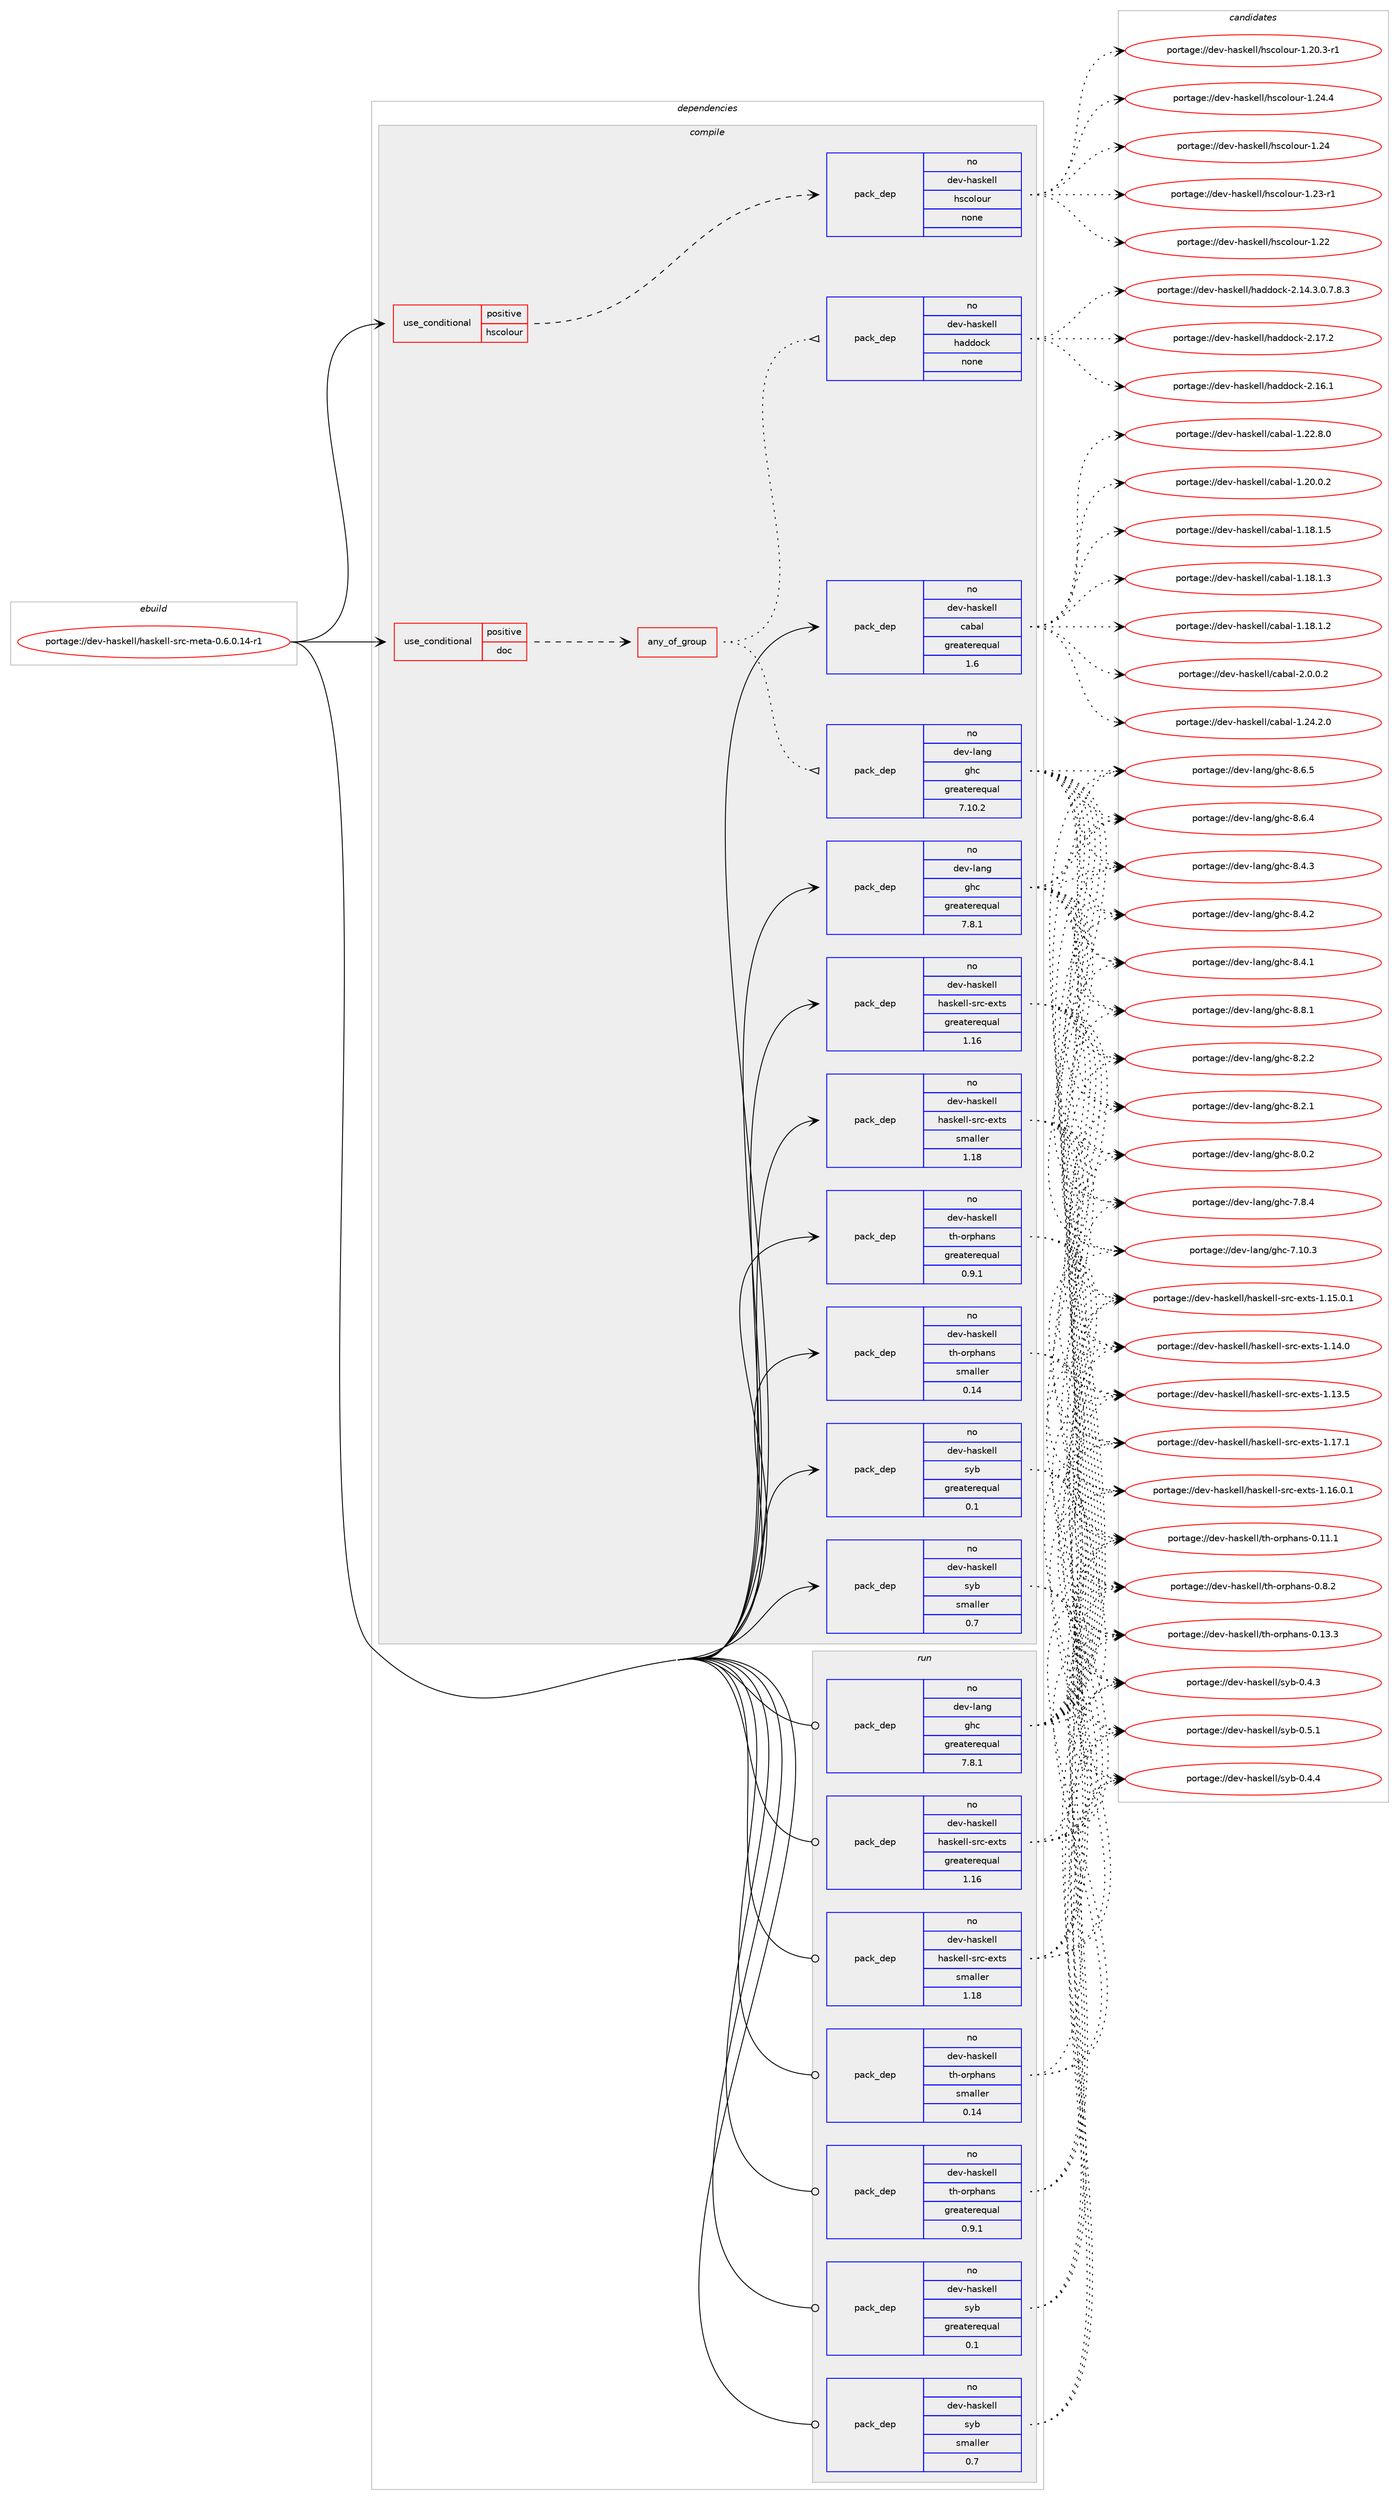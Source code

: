 digraph prolog {

# *************
# Graph options
# *************

newrank=true;
concentrate=true;
compound=true;
graph [rankdir=LR,fontname=Helvetica,fontsize=10,ranksep=1.5];#, ranksep=2.5, nodesep=0.2];
edge  [arrowhead=vee];
node  [fontname=Helvetica,fontsize=10];

# **********
# The ebuild
# **********

subgraph cluster_leftcol {
color=gray;
label=<<i>ebuild</i>>;
id [label="portage://dev-haskell/haskell-src-meta-0.6.0.14-r1", color=red, width=4, href="../dev-haskell/haskell-src-meta-0.6.0.14-r1.svg"];
}

# ****************
# The dependencies
# ****************

subgraph cluster_midcol {
color=gray;
label=<<i>dependencies</i>>;
subgraph cluster_compile {
fillcolor="#eeeeee";
style=filled;
label=<<i>compile</i>>;
subgraph cond133616 {
dependency559563 [label=<<TABLE BORDER="0" CELLBORDER="1" CELLSPACING="0" CELLPADDING="4"><TR><TD ROWSPAN="3" CELLPADDING="10">use_conditional</TD></TR><TR><TD>positive</TD></TR><TR><TD>doc</TD></TR></TABLE>>, shape=none, color=red];
subgraph any6332 {
dependency559564 [label=<<TABLE BORDER="0" CELLBORDER="1" CELLSPACING="0" CELLPADDING="4"><TR><TD CELLPADDING="10">any_of_group</TD></TR></TABLE>>, shape=none, color=red];subgraph pack419378 {
dependency559565 [label=<<TABLE BORDER="0" CELLBORDER="1" CELLSPACING="0" CELLPADDING="4" WIDTH="220"><TR><TD ROWSPAN="6" CELLPADDING="30">pack_dep</TD></TR><TR><TD WIDTH="110">no</TD></TR><TR><TD>dev-haskell</TD></TR><TR><TD>haddock</TD></TR><TR><TD>none</TD></TR><TR><TD></TD></TR></TABLE>>, shape=none, color=blue];
}
dependency559564:e -> dependency559565:w [weight=20,style="dotted",arrowhead="oinv"];
subgraph pack419379 {
dependency559566 [label=<<TABLE BORDER="0" CELLBORDER="1" CELLSPACING="0" CELLPADDING="4" WIDTH="220"><TR><TD ROWSPAN="6" CELLPADDING="30">pack_dep</TD></TR><TR><TD WIDTH="110">no</TD></TR><TR><TD>dev-lang</TD></TR><TR><TD>ghc</TD></TR><TR><TD>greaterequal</TD></TR><TR><TD>7.10.2</TD></TR></TABLE>>, shape=none, color=blue];
}
dependency559564:e -> dependency559566:w [weight=20,style="dotted",arrowhead="oinv"];
}
dependency559563:e -> dependency559564:w [weight=20,style="dashed",arrowhead="vee"];
}
id:e -> dependency559563:w [weight=20,style="solid",arrowhead="vee"];
subgraph cond133617 {
dependency559567 [label=<<TABLE BORDER="0" CELLBORDER="1" CELLSPACING="0" CELLPADDING="4"><TR><TD ROWSPAN="3" CELLPADDING="10">use_conditional</TD></TR><TR><TD>positive</TD></TR><TR><TD>hscolour</TD></TR></TABLE>>, shape=none, color=red];
subgraph pack419380 {
dependency559568 [label=<<TABLE BORDER="0" CELLBORDER="1" CELLSPACING="0" CELLPADDING="4" WIDTH="220"><TR><TD ROWSPAN="6" CELLPADDING="30">pack_dep</TD></TR><TR><TD WIDTH="110">no</TD></TR><TR><TD>dev-haskell</TD></TR><TR><TD>hscolour</TD></TR><TR><TD>none</TD></TR><TR><TD></TD></TR></TABLE>>, shape=none, color=blue];
}
dependency559567:e -> dependency559568:w [weight=20,style="dashed",arrowhead="vee"];
}
id:e -> dependency559567:w [weight=20,style="solid",arrowhead="vee"];
subgraph pack419381 {
dependency559569 [label=<<TABLE BORDER="0" CELLBORDER="1" CELLSPACING="0" CELLPADDING="4" WIDTH="220"><TR><TD ROWSPAN="6" CELLPADDING="30">pack_dep</TD></TR><TR><TD WIDTH="110">no</TD></TR><TR><TD>dev-haskell</TD></TR><TR><TD>cabal</TD></TR><TR><TD>greaterequal</TD></TR><TR><TD>1.6</TD></TR></TABLE>>, shape=none, color=blue];
}
id:e -> dependency559569:w [weight=20,style="solid",arrowhead="vee"];
subgraph pack419382 {
dependency559570 [label=<<TABLE BORDER="0" CELLBORDER="1" CELLSPACING="0" CELLPADDING="4" WIDTH="220"><TR><TD ROWSPAN="6" CELLPADDING="30">pack_dep</TD></TR><TR><TD WIDTH="110">no</TD></TR><TR><TD>dev-haskell</TD></TR><TR><TD>haskell-src-exts</TD></TR><TR><TD>greaterequal</TD></TR><TR><TD>1.16</TD></TR></TABLE>>, shape=none, color=blue];
}
id:e -> dependency559570:w [weight=20,style="solid",arrowhead="vee"];
subgraph pack419383 {
dependency559571 [label=<<TABLE BORDER="0" CELLBORDER="1" CELLSPACING="0" CELLPADDING="4" WIDTH="220"><TR><TD ROWSPAN="6" CELLPADDING="30">pack_dep</TD></TR><TR><TD WIDTH="110">no</TD></TR><TR><TD>dev-haskell</TD></TR><TR><TD>haskell-src-exts</TD></TR><TR><TD>smaller</TD></TR><TR><TD>1.18</TD></TR></TABLE>>, shape=none, color=blue];
}
id:e -> dependency559571:w [weight=20,style="solid",arrowhead="vee"];
subgraph pack419384 {
dependency559572 [label=<<TABLE BORDER="0" CELLBORDER="1" CELLSPACING="0" CELLPADDING="4" WIDTH="220"><TR><TD ROWSPAN="6" CELLPADDING="30">pack_dep</TD></TR><TR><TD WIDTH="110">no</TD></TR><TR><TD>dev-haskell</TD></TR><TR><TD>syb</TD></TR><TR><TD>greaterequal</TD></TR><TR><TD>0.1</TD></TR></TABLE>>, shape=none, color=blue];
}
id:e -> dependency559572:w [weight=20,style="solid",arrowhead="vee"];
subgraph pack419385 {
dependency559573 [label=<<TABLE BORDER="0" CELLBORDER="1" CELLSPACING="0" CELLPADDING="4" WIDTH="220"><TR><TD ROWSPAN="6" CELLPADDING="30">pack_dep</TD></TR><TR><TD WIDTH="110">no</TD></TR><TR><TD>dev-haskell</TD></TR><TR><TD>syb</TD></TR><TR><TD>smaller</TD></TR><TR><TD>0.7</TD></TR></TABLE>>, shape=none, color=blue];
}
id:e -> dependency559573:w [weight=20,style="solid",arrowhead="vee"];
subgraph pack419386 {
dependency559574 [label=<<TABLE BORDER="0" CELLBORDER="1" CELLSPACING="0" CELLPADDING="4" WIDTH="220"><TR><TD ROWSPAN="6" CELLPADDING="30">pack_dep</TD></TR><TR><TD WIDTH="110">no</TD></TR><TR><TD>dev-haskell</TD></TR><TR><TD>th-orphans</TD></TR><TR><TD>greaterequal</TD></TR><TR><TD>0.9.1</TD></TR></TABLE>>, shape=none, color=blue];
}
id:e -> dependency559574:w [weight=20,style="solid",arrowhead="vee"];
subgraph pack419387 {
dependency559575 [label=<<TABLE BORDER="0" CELLBORDER="1" CELLSPACING="0" CELLPADDING="4" WIDTH="220"><TR><TD ROWSPAN="6" CELLPADDING="30">pack_dep</TD></TR><TR><TD WIDTH="110">no</TD></TR><TR><TD>dev-haskell</TD></TR><TR><TD>th-orphans</TD></TR><TR><TD>smaller</TD></TR><TR><TD>0.14</TD></TR></TABLE>>, shape=none, color=blue];
}
id:e -> dependency559575:w [weight=20,style="solid",arrowhead="vee"];
subgraph pack419388 {
dependency559576 [label=<<TABLE BORDER="0" CELLBORDER="1" CELLSPACING="0" CELLPADDING="4" WIDTH="220"><TR><TD ROWSPAN="6" CELLPADDING="30">pack_dep</TD></TR><TR><TD WIDTH="110">no</TD></TR><TR><TD>dev-lang</TD></TR><TR><TD>ghc</TD></TR><TR><TD>greaterequal</TD></TR><TR><TD>7.8.1</TD></TR></TABLE>>, shape=none, color=blue];
}
id:e -> dependency559576:w [weight=20,style="solid",arrowhead="vee"];
}
subgraph cluster_compileandrun {
fillcolor="#eeeeee";
style=filled;
label=<<i>compile and run</i>>;
}
subgraph cluster_run {
fillcolor="#eeeeee";
style=filled;
label=<<i>run</i>>;
subgraph pack419389 {
dependency559577 [label=<<TABLE BORDER="0" CELLBORDER="1" CELLSPACING="0" CELLPADDING="4" WIDTH="220"><TR><TD ROWSPAN="6" CELLPADDING="30">pack_dep</TD></TR><TR><TD WIDTH="110">no</TD></TR><TR><TD>dev-haskell</TD></TR><TR><TD>haskell-src-exts</TD></TR><TR><TD>greaterequal</TD></TR><TR><TD>1.16</TD></TR></TABLE>>, shape=none, color=blue];
}
id:e -> dependency559577:w [weight=20,style="solid",arrowhead="odot"];
subgraph pack419390 {
dependency559578 [label=<<TABLE BORDER="0" CELLBORDER="1" CELLSPACING="0" CELLPADDING="4" WIDTH="220"><TR><TD ROWSPAN="6" CELLPADDING="30">pack_dep</TD></TR><TR><TD WIDTH="110">no</TD></TR><TR><TD>dev-haskell</TD></TR><TR><TD>haskell-src-exts</TD></TR><TR><TD>smaller</TD></TR><TR><TD>1.18</TD></TR></TABLE>>, shape=none, color=blue];
}
id:e -> dependency559578:w [weight=20,style="solid",arrowhead="odot"];
subgraph pack419391 {
dependency559579 [label=<<TABLE BORDER="0" CELLBORDER="1" CELLSPACING="0" CELLPADDING="4" WIDTH="220"><TR><TD ROWSPAN="6" CELLPADDING="30">pack_dep</TD></TR><TR><TD WIDTH="110">no</TD></TR><TR><TD>dev-haskell</TD></TR><TR><TD>syb</TD></TR><TR><TD>greaterequal</TD></TR><TR><TD>0.1</TD></TR></TABLE>>, shape=none, color=blue];
}
id:e -> dependency559579:w [weight=20,style="solid",arrowhead="odot"];
subgraph pack419392 {
dependency559580 [label=<<TABLE BORDER="0" CELLBORDER="1" CELLSPACING="0" CELLPADDING="4" WIDTH="220"><TR><TD ROWSPAN="6" CELLPADDING="30">pack_dep</TD></TR><TR><TD WIDTH="110">no</TD></TR><TR><TD>dev-haskell</TD></TR><TR><TD>syb</TD></TR><TR><TD>smaller</TD></TR><TR><TD>0.7</TD></TR></TABLE>>, shape=none, color=blue];
}
id:e -> dependency559580:w [weight=20,style="solid",arrowhead="odot"];
subgraph pack419393 {
dependency559581 [label=<<TABLE BORDER="0" CELLBORDER="1" CELLSPACING="0" CELLPADDING="4" WIDTH="220"><TR><TD ROWSPAN="6" CELLPADDING="30">pack_dep</TD></TR><TR><TD WIDTH="110">no</TD></TR><TR><TD>dev-haskell</TD></TR><TR><TD>th-orphans</TD></TR><TR><TD>greaterequal</TD></TR><TR><TD>0.9.1</TD></TR></TABLE>>, shape=none, color=blue];
}
id:e -> dependency559581:w [weight=20,style="solid",arrowhead="odot"];
subgraph pack419394 {
dependency559582 [label=<<TABLE BORDER="0" CELLBORDER="1" CELLSPACING="0" CELLPADDING="4" WIDTH="220"><TR><TD ROWSPAN="6" CELLPADDING="30">pack_dep</TD></TR><TR><TD WIDTH="110">no</TD></TR><TR><TD>dev-haskell</TD></TR><TR><TD>th-orphans</TD></TR><TR><TD>smaller</TD></TR><TR><TD>0.14</TD></TR></TABLE>>, shape=none, color=blue];
}
id:e -> dependency559582:w [weight=20,style="solid",arrowhead="odot"];
subgraph pack419395 {
dependency559583 [label=<<TABLE BORDER="0" CELLBORDER="1" CELLSPACING="0" CELLPADDING="4" WIDTH="220"><TR><TD ROWSPAN="6" CELLPADDING="30">pack_dep</TD></TR><TR><TD WIDTH="110">no</TD></TR><TR><TD>dev-lang</TD></TR><TR><TD>ghc</TD></TR><TR><TD>greaterequal</TD></TR><TR><TD>7.8.1</TD></TR></TABLE>>, shape=none, color=blue];
}
id:e -> dependency559583:w [weight=20,style="solid",arrowhead="odot"];
}
}

# **************
# The candidates
# **************

subgraph cluster_choices {
rank=same;
color=gray;
label=<<i>candidates</i>>;

subgraph choice419378 {
color=black;
nodesep=1;
choice100101118451049711510710110810847104971001001119910745504649554650 [label="portage://dev-haskell/haddock-2.17.2", color=red, width=4,href="../dev-haskell/haddock-2.17.2.svg"];
choice100101118451049711510710110810847104971001001119910745504649544649 [label="portage://dev-haskell/haddock-2.16.1", color=red, width=4,href="../dev-haskell/haddock-2.16.1.svg"];
choice1001011184510497115107101108108471049710010011199107455046495246514648465546564651 [label="portage://dev-haskell/haddock-2.14.3.0.7.8.3", color=red, width=4,href="../dev-haskell/haddock-2.14.3.0.7.8.3.svg"];
dependency559565:e -> choice100101118451049711510710110810847104971001001119910745504649554650:w [style=dotted,weight="100"];
dependency559565:e -> choice100101118451049711510710110810847104971001001119910745504649544649:w [style=dotted,weight="100"];
dependency559565:e -> choice1001011184510497115107101108108471049710010011199107455046495246514648465546564651:w [style=dotted,weight="100"];
}
subgraph choice419379 {
color=black;
nodesep=1;
choice10010111845108971101034710310499455646564649 [label="portage://dev-lang/ghc-8.8.1", color=red, width=4,href="../dev-lang/ghc-8.8.1.svg"];
choice10010111845108971101034710310499455646544653 [label="portage://dev-lang/ghc-8.6.5", color=red, width=4,href="../dev-lang/ghc-8.6.5.svg"];
choice10010111845108971101034710310499455646544652 [label="portage://dev-lang/ghc-8.6.4", color=red, width=4,href="../dev-lang/ghc-8.6.4.svg"];
choice10010111845108971101034710310499455646524651 [label="portage://dev-lang/ghc-8.4.3", color=red, width=4,href="../dev-lang/ghc-8.4.3.svg"];
choice10010111845108971101034710310499455646524650 [label="portage://dev-lang/ghc-8.4.2", color=red, width=4,href="../dev-lang/ghc-8.4.2.svg"];
choice10010111845108971101034710310499455646524649 [label="portage://dev-lang/ghc-8.4.1", color=red, width=4,href="../dev-lang/ghc-8.4.1.svg"];
choice10010111845108971101034710310499455646504650 [label="portage://dev-lang/ghc-8.2.2", color=red, width=4,href="../dev-lang/ghc-8.2.2.svg"];
choice10010111845108971101034710310499455646504649 [label="portage://dev-lang/ghc-8.2.1", color=red, width=4,href="../dev-lang/ghc-8.2.1.svg"];
choice10010111845108971101034710310499455646484650 [label="portage://dev-lang/ghc-8.0.2", color=red, width=4,href="../dev-lang/ghc-8.0.2.svg"];
choice10010111845108971101034710310499455546564652 [label="portage://dev-lang/ghc-7.8.4", color=red, width=4,href="../dev-lang/ghc-7.8.4.svg"];
choice1001011184510897110103471031049945554649484651 [label="portage://dev-lang/ghc-7.10.3", color=red, width=4,href="../dev-lang/ghc-7.10.3.svg"];
dependency559566:e -> choice10010111845108971101034710310499455646564649:w [style=dotted,weight="100"];
dependency559566:e -> choice10010111845108971101034710310499455646544653:w [style=dotted,weight="100"];
dependency559566:e -> choice10010111845108971101034710310499455646544652:w [style=dotted,weight="100"];
dependency559566:e -> choice10010111845108971101034710310499455646524651:w [style=dotted,weight="100"];
dependency559566:e -> choice10010111845108971101034710310499455646524650:w [style=dotted,weight="100"];
dependency559566:e -> choice10010111845108971101034710310499455646524649:w [style=dotted,weight="100"];
dependency559566:e -> choice10010111845108971101034710310499455646504650:w [style=dotted,weight="100"];
dependency559566:e -> choice10010111845108971101034710310499455646504649:w [style=dotted,weight="100"];
dependency559566:e -> choice10010111845108971101034710310499455646484650:w [style=dotted,weight="100"];
dependency559566:e -> choice10010111845108971101034710310499455546564652:w [style=dotted,weight="100"];
dependency559566:e -> choice1001011184510897110103471031049945554649484651:w [style=dotted,weight="100"];
}
subgraph choice419380 {
color=black;
nodesep=1;
choice1001011184510497115107101108108471041159911110811111711445494650524652 [label="portage://dev-haskell/hscolour-1.24.4", color=red, width=4,href="../dev-haskell/hscolour-1.24.4.svg"];
choice100101118451049711510710110810847104115991111081111171144549465052 [label="portage://dev-haskell/hscolour-1.24", color=red, width=4,href="../dev-haskell/hscolour-1.24.svg"];
choice1001011184510497115107101108108471041159911110811111711445494650514511449 [label="portage://dev-haskell/hscolour-1.23-r1", color=red, width=4,href="../dev-haskell/hscolour-1.23-r1.svg"];
choice100101118451049711510710110810847104115991111081111171144549465050 [label="portage://dev-haskell/hscolour-1.22", color=red, width=4,href="../dev-haskell/hscolour-1.22.svg"];
choice10010111845104971151071011081084710411599111108111117114454946504846514511449 [label="portage://dev-haskell/hscolour-1.20.3-r1", color=red, width=4,href="../dev-haskell/hscolour-1.20.3-r1.svg"];
dependency559568:e -> choice1001011184510497115107101108108471041159911110811111711445494650524652:w [style=dotted,weight="100"];
dependency559568:e -> choice100101118451049711510710110810847104115991111081111171144549465052:w [style=dotted,weight="100"];
dependency559568:e -> choice1001011184510497115107101108108471041159911110811111711445494650514511449:w [style=dotted,weight="100"];
dependency559568:e -> choice100101118451049711510710110810847104115991111081111171144549465050:w [style=dotted,weight="100"];
dependency559568:e -> choice10010111845104971151071011081084710411599111108111117114454946504846514511449:w [style=dotted,weight="100"];
}
subgraph choice419381 {
color=black;
nodesep=1;
choice100101118451049711510710110810847999798971084550464846484650 [label="portage://dev-haskell/cabal-2.0.0.2", color=red, width=4,href="../dev-haskell/cabal-2.0.0.2.svg"];
choice10010111845104971151071011081084799979897108454946505246504648 [label="portage://dev-haskell/cabal-1.24.2.0", color=red, width=4,href="../dev-haskell/cabal-1.24.2.0.svg"];
choice10010111845104971151071011081084799979897108454946505046564648 [label="portage://dev-haskell/cabal-1.22.8.0", color=red, width=4,href="../dev-haskell/cabal-1.22.8.0.svg"];
choice10010111845104971151071011081084799979897108454946504846484650 [label="portage://dev-haskell/cabal-1.20.0.2", color=red, width=4,href="../dev-haskell/cabal-1.20.0.2.svg"];
choice10010111845104971151071011081084799979897108454946495646494653 [label="portage://dev-haskell/cabal-1.18.1.5", color=red, width=4,href="../dev-haskell/cabal-1.18.1.5.svg"];
choice10010111845104971151071011081084799979897108454946495646494651 [label="portage://dev-haskell/cabal-1.18.1.3", color=red, width=4,href="../dev-haskell/cabal-1.18.1.3.svg"];
choice10010111845104971151071011081084799979897108454946495646494650 [label="portage://dev-haskell/cabal-1.18.1.2", color=red, width=4,href="../dev-haskell/cabal-1.18.1.2.svg"];
dependency559569:e -> choice100101118451049711510710110810847999798971084550464846484650:w [style=dotted,weight="100"];
dependency559569:e -> choice10010111845104971151071011081084799979897108454946505246504648:w [style=dotted,weight="100"];
dependency559569:e -> choice10010111845104971151071011081084799979897108454946505046564648:w [style=dotted,weight="100"];
dependency559569:e -> choice10010111845104971151071011081084799979897108454946504846484650:w [style=dotted,weight="100"];
dependency559569:e -> choice10010111845104971151071011081084799979897108454946495646494653:w [style=dotted,weight="100"];
dependency559569:e -> choice10010111845104971151071011081084799979897108454946495646494651:w [style=dotted,weight="100"];
dependency559569:e -> choice10010111845104971151071011081084799979897108454946495646494650:w [style=dotted,weight="100"];
}
subgraph choice419382 {
color=black;
nodesep=1;
choice1001011184510497115107101108108471049711510710110810845115114994510112011611545494649554649 [label="portage://dev-haskell/haskell-src-exts-1.17.1", color=red, width=4,href="../dev-haskell/haskell-src-exts-1.17.1.svg"];
choice10010111845104971151071011081084710497115107101108108451151149945101120116115454946495446484649 [label="portage://dev-haskell/haskell-src-exts-1.16.0.1", color=red, width=4,href="../dev-haskell/haskell-src-exts-1.16.0.1.svg"];
choice10010111845104971151071011081084710497115107101108108451151149945101120116115454946495346484649 [label="portage://dev-haskell/haskell-src-exts-1.15.0.1", color=red, width=4,href="../dev-haskell/haskell-src-exts-1.15.0.1.svg"];
choice1001011184510497115107101108108471049711510710110810845115114994510112011611545494649524648 [label="portage://dev-haskell/haskell-src-exts-1.14.0", color=red, width=4,href="../dev-haskell/haskell-src-exts-1.14.0.svg"];
choice1001011184510497115107101108108471049711510710110810845115114994510112011611545494649514653 [label="portage://dev-haskell/haskell-src-exts-1.13.5", color=red, width=4,href="../dev-haskell/haskell-src-exts-1.13.5.svg"];
dependency559570:e -> choice1001011184510497115107101108108471049711510710110810845115114994510112011611545494649554649:w [style=dotted,weight="100"];
dependency559570:e -> choice10010111845104971151071011081084710497115107101108108451151149945101120116115454946495446484649:w [style=dotted,weight="100"];
dependency559570:e -> choice10010111845104971151071011081084710497115107101108108451151149945101120116115454946495346484649:w [style=dotted,weight="100"];
dependency559570:e -> choice1001011184510497115107101108108471049711510710110810845115114994510112011611545494649524648:w [style=dotted,weight="100"];
dependency559570:e -> choice1001011184510497115107101108108471049711510710110810845115114994510112011611545494649514653:w [style=dotted,weight="100"];
}
subgraph choice419383 {
color=black;
nodesep=1;
choice1001011184510497115107101108108471049711510710110810845115114994510112011611545494649554649 [label="portage://dev-haskell/haskell-src-exts-1.17.1", color=red, width=4,href="../dev-haskell/haskell-src-exts-1.17.1.svg"];
choice10010111845104971151071011081084710497115107101108108451151149945101120116115454946495446484649 [label="portage://dev-haskell/haskell-src-exts-1.16.0.1", color=red, width=4,href="../dev-haskell/haskell-src-exts-1.16.0.1.svg"];
choice10010111845104971151071011081084710497115107101108108451151149945101120116115454946495346484649 [label="portage://dev-haskell/haskell-src-exts-1.15.0.1", color=red, width=4,href="../dev-haskell/haskell-src-exts-1.15.0.1.svg"];
choice1001011184510497115107101108108471049711510710110810845115114994510112011611545494649524648 [label="portage://dev-haskell/haskell-src-exts-1.14.0", color=red, width=4,href="../dev-haskell/haskell-src-exts-1.14.0.svg"];
choice1001011184510497115107101108108471049711510710110810845115114994510112011611545494649514653 [label="portage://dev-haskell/haskell-src-exts-1.13.5", color=red, width=4,href="../dev-haskell/haskell-src-exts-1.13.5.svg"];
dependency559571:e -> choice1001011184510497115107101108108471049711510710110810845115114994510112011611545494649554649:w [style=dotted,weight="100"];
dependency559571:e -> choice10010111845104971151071011081084710497115107101108108451151149945101120116115454946495446484649:w [style=dotted,weight="100"];
dependency559571:e -> choice10010111845104971151071011081084710497115107101108108451151149945101120116115454946495346484649:w [style=dotted,weight="100"];
dependency559571:e -> choice1001011184510497115107101108108471049711510710110810845115114994510112011611545494649524648:w [style=dotted,weight="100"];
dependency559571:e -> choice1001011184510497115107101108108471049711510710110810845115114994510112011611545494649514653:w [style=dotted,weight="100"];
}
subgraph choice419384 {
color=black;
nodesep=1;
choice10010111845104971151071011081084711512198454846534649 [label="portage://dev-haskell/syb-0.5.1", color=red, width=4,href="../dev-haskell/syb-0.5.1.svg"];
choice10010111845104971151071011081084711512198454846524652 [label="portage://dev-haskell/syb-0.4.4", color=red, width=4,href="../dev-haskell/syb-0.4.4.svg"];
choice10010111845104971151071011081084711512198454846524651 [label="portage://dev-haskell/syb-0.4.3", color=red, width=4,href="../dev-haskell/syb-0.4.3.svg"];
dependency559572:e -> choice10010111845104971151071011081084711512198454846534649:w [style=dotted,weight="100"];
dependency559572:e -> choice10010111845104971151071011081084711512198454846524652:w [style=dotted,weight="100"];
dependency559572:e -> choice10010111845104971151071011081084711512198454846524651:w [style=dotted,weight="100"];
}
subgraph choice419385 {
color=black;
nodesep=1;
choice10010111845104971151071011081084711512198454846534649 [label="portage://dev-haskell/syb-0.5.1", color=red, width=4,href="../dev-haskell/syb-0.5.1.svg"];
choice10010111845104971151071011081084711512198454846524652 [label="portage://dev-haskell/syb-0.4.4", color=red, width=4,href="../dev-haskell/syb-0.4.4.svg"];
choice10010111845104971151071011081084711512198454846524651 [label="portage://dev-haskell/syb-0.4.3", color=red, width=4,href="../dev-haskell/syb-0.4.3.svg"];
dependency559573:e -> choice10010111845104971151071011081084711512198454846534649:w [style=dotted,weight="100"];
dependency559573:e -> choice10010111845104971151071011081084711512198454846524652:w [style=dotted,weight="100"];
dependency559573:e -> choice10010111845104971151071011081084711512198454846524651:w [style=dotted,weight="100"];
}
subgraph choice419386 {
color=black;
nodesep=1;
choice1001011184510497115107101108108471161044511111411210497110115454846564650 [label="portage://dev-haskell/th-orphans-0.8.2", color=red, width=4,href="../dev-haskell/th-orphans-0.8.2.svg"];
choice100101118451049711510710110810847116104451111141121049711011545484649514651 [label="portage://dev-haskell/th-orphans-0.13.3", color=red, width=4,href="../dev-haskell/th-orphans-0.13.3.svg"];
choice100101118451049711510710110810847116104451111141121049711011545484649494649 [label="portage://dev-haskell/th-orphans-0.11.1", color=red, width=4,href="../dev-haskell/th-orphans-0.11.1.svg"];
dependency559574:e -> choice1001011184510497115107101108108471161044511111411210497110115454846564650:w [style=dotted,weight="100"];
dependency559574:e -> choice100101118451049711510710110810847116104451111141121049711011545484649514651:w [style=dotted,weight="100"];
dependency559574:e -> choice100101118451049711510710110810847116104451111141121049711011545484649494649:w [style=dotted,weight="100"];
}
subgraph choice419387 {
color=black;
nodesep=1;
choice1001011184510497115107101108108471161044511111411210497110115454846564650 [label="portage://dev-haskell/th-orphans-0.8.2", color=red, width=4,href="../dev-haskell/th-orphans-0.8.2.svg"];
choice100101118451049711510710110810847116104451111141121049711011545484649514651 [label="portage://dev-haskell/th-orphans-0.13.3", color=red, width=4,href="../dev-haskell/th-orphans-0.13.3.svg"];
choice100101118451049711510710110810847116104451111141121049711011545484649494649 [label="portage://dev-haskell/th-orphans-0.11.1", color=red, width=4,href="../dev-haskell/th-orphans-0.11.1.svg"];
dependency559575:e -> choice1001011184510497115107101108108471161044511111411210497110115454846564650:w [style=dotted,weight="100"];
dependency559575:e -> choice100101118451049711510710110810847116104451111141121049711011545484649514651:w [style=dotted,weight="100"];
dependency559575:e -> choice100101118451049711510710110810847116104451111141121049711011545484649494649:w [style=dotted,weight="100"];
}
subgraph choice419388 {
color=black;
nodesep=1;
choice10010111845108971101034710310499455646564649 [label="portage://dev-lang/ghc-8.8.1", color=red, width=4,href="../dev-lang/ghc-8.8.1.svg"];
choice10010111845108971101034710310499455646544653 [label="portage://dev-lang/ghc-8.6.5", color=red, width=4,href="../dev-lang/ghc-8.6.5.svg"];
choice10010111845108971101034710310499455646544652 [label="portage://dev-lang/ghc-8.6.4", color=red, width=4,href="../dev-lang/ghc-8.6.4.svg"];
choice10010111845108971101034710310499455646524651 [label="portage://dev-lang/ghc-8.4.3", color=red, width=4,href="../dev-lang/ghc-8.4.3.svg"];
choice10010111845108971101034710310499455646524650 [label="portage://dev-lang/ghc-8.4.2", color=red, width=4,href="../dev-lang/ghc-8.4.2.svg"];
choice10010111845108971101034710310499455646524649 [label="portage://dev-lang/ghc-8.4.1", color=red, width=4,href="../dev-lang/ghc-8.4.1.svg"];
choice10010111845108971101034710310499455646504650 [label="portage://dev-lang/ghc-8.2.2", color=red, width=4,href="../dev-lang/ghc-8.2.2.svg"];
choice10010111845108971101034710310499455646504649 [label="portage://dev-lang/ghc-8.2.1", color=red, width=4,href="../dev-lang/ghc-8.2.1.svg"];
choice10010111845108971101034710310499455646484650 [label="portage://dev-lang/ghc-8.0.2", color=red, width=4,href="../dev-lang/ghc-8.0.2.svg"];
choice10010111845108971101034710310499455546564652 [label="portage://dev-lang/ghc-7.8.4", color=red, width=4,href="../dev-lang/ghc-7.8.4.svg"];
choice1001011184510897110103471031049945554649484651 [label="portage://dev-lang/ghc-7.10.3", color=red, width=4,href="../dev-lang/ghc-7.10.3.svg"];
dependency559576:e -> choice10010111845108971101034710310499455646564649:w [style=dotted,weight="100"];
dependency559576:e -> choice10010111845108971101034710310499455646544653:w [style=dotted,weight="100"];
dependency559576:e -> choice10010111845108971101034710310499455646544652:w [style=dotted,weight="100"];
dependency559576:e -> choice10010111845108971101034710310499455646524651:w [style=dotted,weight="100"];
dependency559576:e -> choice10010111845108971101034710310499455646524650:w [style=dotted,weight="100"];
dependency559576:e -> choice10010111845108971101034710310499455646524649:w [style=dotted,weight="100"];
dependency559576:e -> choice10010111845108971101034710310499455646504650:w [style=dotted,weight="100"];
dependency559576:e -> choice10010111845108971101034710310499455646504649:w [style=dotted,weight="100"];
dependency559576:e -> choice10010111845108971101034710310499455646484650:w [style=dotted,weight="100"];
dependency559576:e -> choice10010111845108971101034710310499455546564652:w [style=dotted,weight="100"];
dependency559576:e -> choice1001011184510897110103471031049945554649484651:w [style=dotted,weight="100"];
}
subgraph choice419389 {
color=black;
nodesep=1;
choice1001011184510497115107101108108471049711510710110810845115114994510112011611545494649554649 [label="portage://dev-haskell/haskell-src-exts-1.17.1", color=red, width=4,href="../dev-haskell/haskell-src-exts-1.17.1.svg"];
choice10010111845104971151071011081084710497115107101108108451151149945101120116115454946495446484649 [label="portage://dev-haskell/haskell-src-exts-1.16.0.1", color=red, width=4,href="../dev-haskell/haskell-src-exts-1.16.0.1.svg"];
choice10010111845104971151071011081084710497115107101108108451151149945101120116115454946495346484649 [label="portage://dev-haskell/haskell-src-exts-1.15.0.1", color=red, width=4,href="../dev-haskell/haskell-src-exts-1.15.0.1.svg"];
choice1001011184510497115107101108108471049711510710110810845115114994510112011611545494649524648 [label="portage://dev-haskell/haskell-src-exts-1.14.0", color=red, width=4,href="../dev-haskell/haskell-src-exts-1.14.0.svg"];
choice1001011184510497115107101108108471049711510710110810845115114994510112011611545494649514653 [label="portage://dev-haskell/haskell-src-exts-1.13.5", color=red, width=4,href="../dev-haskell/haskell-src-exts-1.13.5.svg"];
dependency559577:e -> choice1001011184510497115107101108108471049711510710110810845115114994510112011611545494649554649:w [style=dotted,weight="100"];
dependency559577:e -> choice10010111845104971151071011081084710497115107101108108451151149945101120116115454946495446484649:w [style=dotted,weight="100"];
dependency559577:e -> choice10010111845104971151071011081084710497115107101108108451151149945101120116115454946495346484649:w [style=dotted,weight="100"];
dependency559577:e -> choice1001011184510497115107101108108471049711510710110810845115114994510112011611545494649524648:w [style=dotted,weight="100"];
dependency559577:e -> choice1001011184510497115107101108108471049711510710110810845115114994510112011611545494649514653:w [style=dotted,weight="100"];
}
subgraph choice419390 {
color=black;
nodesep=1;
choice1001011184510497115107101108108471049711510710110810845115114994510112011611545494649554649 [label="portage://dev-haskell/haskell-src-exts-1.17.1", color=red, width=4,href="../dev-haskell/haskell-src-exts-1.17.1.svg"];
choice10010111845104971151071011081084710497115107101108108451151149945101120116115454946495446484649 [label="portage://dev-haskell/haskell-src-exts-1.16.0.1", color=red, width=4,href="../dev-haskell/haskell-src-exts-1.16.0.1.svg"];
choice10010111845104971151071011081084710497115107101108108451151149945101120116115454946495346484649 [label="portage://dev-haskell/haskell-src-exts-1.15.0.1", color=red, width=4,href="../dev-haskell/haskell-src-exts-1.15.0.1.svg"];
choice1001011184510497115107101108108471049711510710110810845115114994510112011611545494649524648 [label="portage://dev-haskell/haskell-src-exts-1.14.0", color=red, width=4,href="../dev-haskell/haskell-src-exts-1.14.0.svg"];
choice1001011184510497115107101108108471049711510710110810845115114994510112011611545494649514653 [label="portage://dev-haskell/haskell-src-exts-1.13.5", color=red, width=4,href="../dev-haskell/haskell-src-exts-1.13.5.svg"];
dependency559578:e -> choice1001011184510497115107101108108471049711510710110810845115114994510112011611545494649554649:w [style=dotted,weight="100"];
dependency559578:e -> choice10010111845104971151071011081084710497115107101108108451151149945101120116115454946495446484649:w [style=dotted,weight="100"];
dependency559578:e -> choice10010111845104971151071011081084710497115107101108108451151149945101120116115454946495346484649:w [style=dotted,weight="100"];
dependency559578:e -> choice1001011184510497115107101108108471049711510710110810845115114994510112011611545494649524648:w [style=dotted,weight="100"];
dependency559578:e -> choice1001011184510497115107101108108471049711510710110810845115114994510112011611545494649514653:w [style=dotted,weight="100"];
}
subgraph choice419391 {
color=black;
nodesep=1;
choice10010111845104971151071011081084711512198454846534649 [label="portage://dev-haskell/syb-0.5.1", color=red, width=4,href="../dev-haskell/syb-0.5.1.svg"];
choice10010111845104971151071011081084711512198454846524652 [label="portage://dev-haskell/syb-0.4.4", color=red, width=4,href="../dev-haskell/syb-0.4.4.svg"];
choice10010111845104971151071011081084711512198454846524651 [label="portage://dev-haskell/syb-0.4.3", color=red, width=4,href="../dev-haskell/syb-0.4.3.svg"];
dependency559579:e -> choice10010111845104971151071011081084711512198454846534649:w [style=dotted,weight="100"];
dependency559579:e -> choice10010111845104971151071011081084711512198454846524652:w [style=dotted,weight="100"];
dependency559579:e -> choice10010111845104971151071011081084711512198454846524651:w [style=dotted,weight="100"];
}
subgraph choice419392 {
color=black;
nodesep=1;
choice10010111845104971151071011081084711512198454846534649 [label="portage://dev-haskell/syb-0.5.1", color=red, width=4,href="../dev-haskell/syb-0.5.1.svg"];
choice10010111845104971151071011081084711512198454846524652 [label="portage://dev-haskell/syb-0.4.4", color=red, width=4,href="../dev-haskell/syb-0.4.4.svg"];
choice10010111845104971151071011081084711512198454846524651 [label="portage://dev-haskell/syb-0.4.3", color=red, width=4,href="../dev-haskell/syb-0.4.3.svg"];
dependency559580:e -> choice10010111845104971151071011081084711512198454846534649:w [style=dotted,weight="100"];
dependency559580:e -> choice10010111845104971151071011081084711512198454846524652:w [style=dotted,weight="100"];
dependency559580:e -> choice10010111845104971151071011081084711512198454846524651:w [style=dotted,weight="100"];
}
subgraph choice419393 {
color=black;
nodesep=1;
choice1001011184510497115107101108108471161044511111411210497110115454846564650 [label="portage://dev-haskell/th-orphans-0.8.2", color=red, width=4,href="../dev-haskell/th-orphans-0.8.2.svg"];
choice100101118451049711510710110810847116104451111141121049711011545484649514651 [label="portage://dev-haskell/th-orphans-0.13.3", color=red, width=4,href="../dev-haskell/th-orphans-0.13.3.svg"];
choice100101118451049711510710110810847116104451111141121049711011545484649494649 [label="portage://dev-haskell/th-orphans-0.11.1", color=red, width=4,href="../dev-haskell/th-orphans-0.11.1.svg"];
dependency559581:e -> choice1001011184510497115107101108108471161044511111411210497110115454846564650:w [style=dotted,weight="100"];
dependency559581:e -> choice100101118451049711510710110810847116104451111141121049711011545484649514651:w [style=dotted,weight="100"];
dependency559581:e -> choice100101118451049711510710110810847116104451111141121049711011545484649494649:w [style=dotted,weight="100"];
}
subgraph choice419394 {
color=black;
nodesep=1;
choice1001011184510497115107101108108471161044511111411210497110115454846564650 [label="portage://dev-haskell/th-orphans-0.8.2", color=red, width=4,href="../dev-haskell/th-orphans-0.8.2.svg"];
choice100101118451049711510710110810847116104451111141121049711011545484649514651 [label="portage://dev-haskell/th-orphans-0.13.3", color=red, width=4,href="../dev-haskell/th-orphans-0.13.3.svg"];
choice100101118451049711510710110810847116104451111141121049711011545484649494649 [label="portage://dev-haskell/th-orphans-0.11.1", color=red, width=4,href="../dev-haskell/th-orphans-0.11.1.svg"];
dependency559582:e -> choice1001011184510497115107101108108471161044511111411210497110115454846564650:w [style=dotted,weight="100"];
dependency559582:e -> choice100101118451049711510710110810847116104451111141121049711011545484649514651:w [style=dotted,weight="100"];
dependency559582:e -> choice100101118451049711510710110810847116104451111141121049711011545484649494649:w [style=dotted,weight="100"];
}
subgraph choice419395 {
color=black;
nodesep=1;
choice10010111845108971101034710310499455646564649 [label="portage://dev-lang/ghc-8.8.1", color=red, width=4,href="../dev-lang/ghc-8.8.1.svg"];
choice10010111845108971101034710310499455646544653 [label="portage://dev-lang/ghc-8.6.5", color=red, width=4,href="../dev-lang/ghc-8.6.5.svg"];
choice10010111845108971101034710310499455646544652 [label="portage://dev-lang/ghc-8.6.4", color=red, width=4,href="../dev-lang/ghc-8.6.4.svg"];
choice10010111845108971101034710310499455646524651 [label="portage://dev-lang/ghc-8.4.3", color=red, width=4,href="../dev-lang/ghc-8.4.3.svg"];
choice10010111845108971101034710310499455646524650 [label="portage://dev-lang/ghc-8.4.2", color=red, width=4,href="../dev-lang/ghc-8.4.2.svg"];
choice10010111845108971101034710310499455646524649 [label="portage://dev-lang/ghc-8.4.1", color=red, width=4,href="../dev-lang/ghc-8.4.1.svg"];
choice10010111845108971101034710310499455646504650 [label="portage://dev-lang/ghc-8.2.2", color=red, width=4,href="../dev-lang/ghc-8.2.2.svg"];
choice10010111845108971101034710310499455646504649 [label="portage://dev-lang/ghc-8.2.1", color=red, width=4,href="../dev-lang/ghc-8.2.1.svg"];
choice10010111845108971101034710310499455646484650 [label="portage://dev-lang/ghc-8.0.2", color=red, width=4,href="../dev-lang/ghc-8.0.2.svg"];
choice10010111845108971101034710310499455546564652 [label="portage://dev-lang/ghc-7.8.4", color=red, width=4,href="../dev-lang/ghc-7.8.4.svg"];
choice1001011184510897110103471031049945554649484651 [label="portage://dev-lang/ghc-7.10.3", color=red, width=4,href="../dev-lang/ghc-7.10.3.svg"];
dependency559583:e -> choice10010111845108971101034710310499455646564649:w [style=dotted,weight="100"];
dependency559583:e -> choice10010111845108971101034710310499455646544653:w [style=dotted,weight="100"];
dependency559583:e -> choice10010111845108971101034710310499455646544652:w [style=dotted,weight="100"];
dependency559583:e -> choice10010111845108971101034710310499455646524651:w [style=dotted,weight="100"];
dependency559583:e -> choice10010111845108971101034710310499455646524650:w [style=dotted,weight="100"];
dependency559583:e -> choice10010111845108971101034710310499455646524649:w [style=dotted,weight="100"];
dependency559583:e -> choice10010111845108971101034710310499455646504650:w [style=dotted,weight="100"];
dependency559583:e -> choice10010111845108971101034710310499455646504649:w [style=dotted,weight="100"];
dependency559583:e -> choice10010111845108971101034710310499455646484650:w [style=dotted,weight="100"];
dependency559583:e -> choice10010111845108971101034710310499455546564652:w [style=dotted,weight="100"];
dependency559583:e -> choice1001011184510897110103471031049945554649484651:w [style=dotted,weight="100"];
}
}

}
